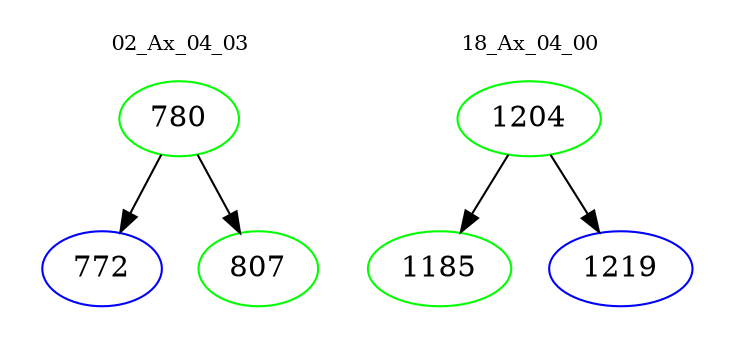 digraph{
subgraph cluster_0 {
color = white
label = "02_Ax_04_03";
fontsize=10;
T0_780 [label="780", color="green"]
T0_780 -> T0_772 [color="black"]
T0_772 [label="772", color="blue"]
T0_780 -> T0_807 [color="black"]
T0_807 [label="807", color="green"]
}
subgraph cluster_1 {
color = white
label = "18_Ax_04_00";
fontsize=10;
T1_1204 [label="1204", color="green"]
T1_1204 -> T1_1185 [color="black"]
T1_1185 [label="1185", color="green"]
T1_1204 -> T1_1219 [color="black"]
T1_1219 [label="1219", color="blue"]
}
}
